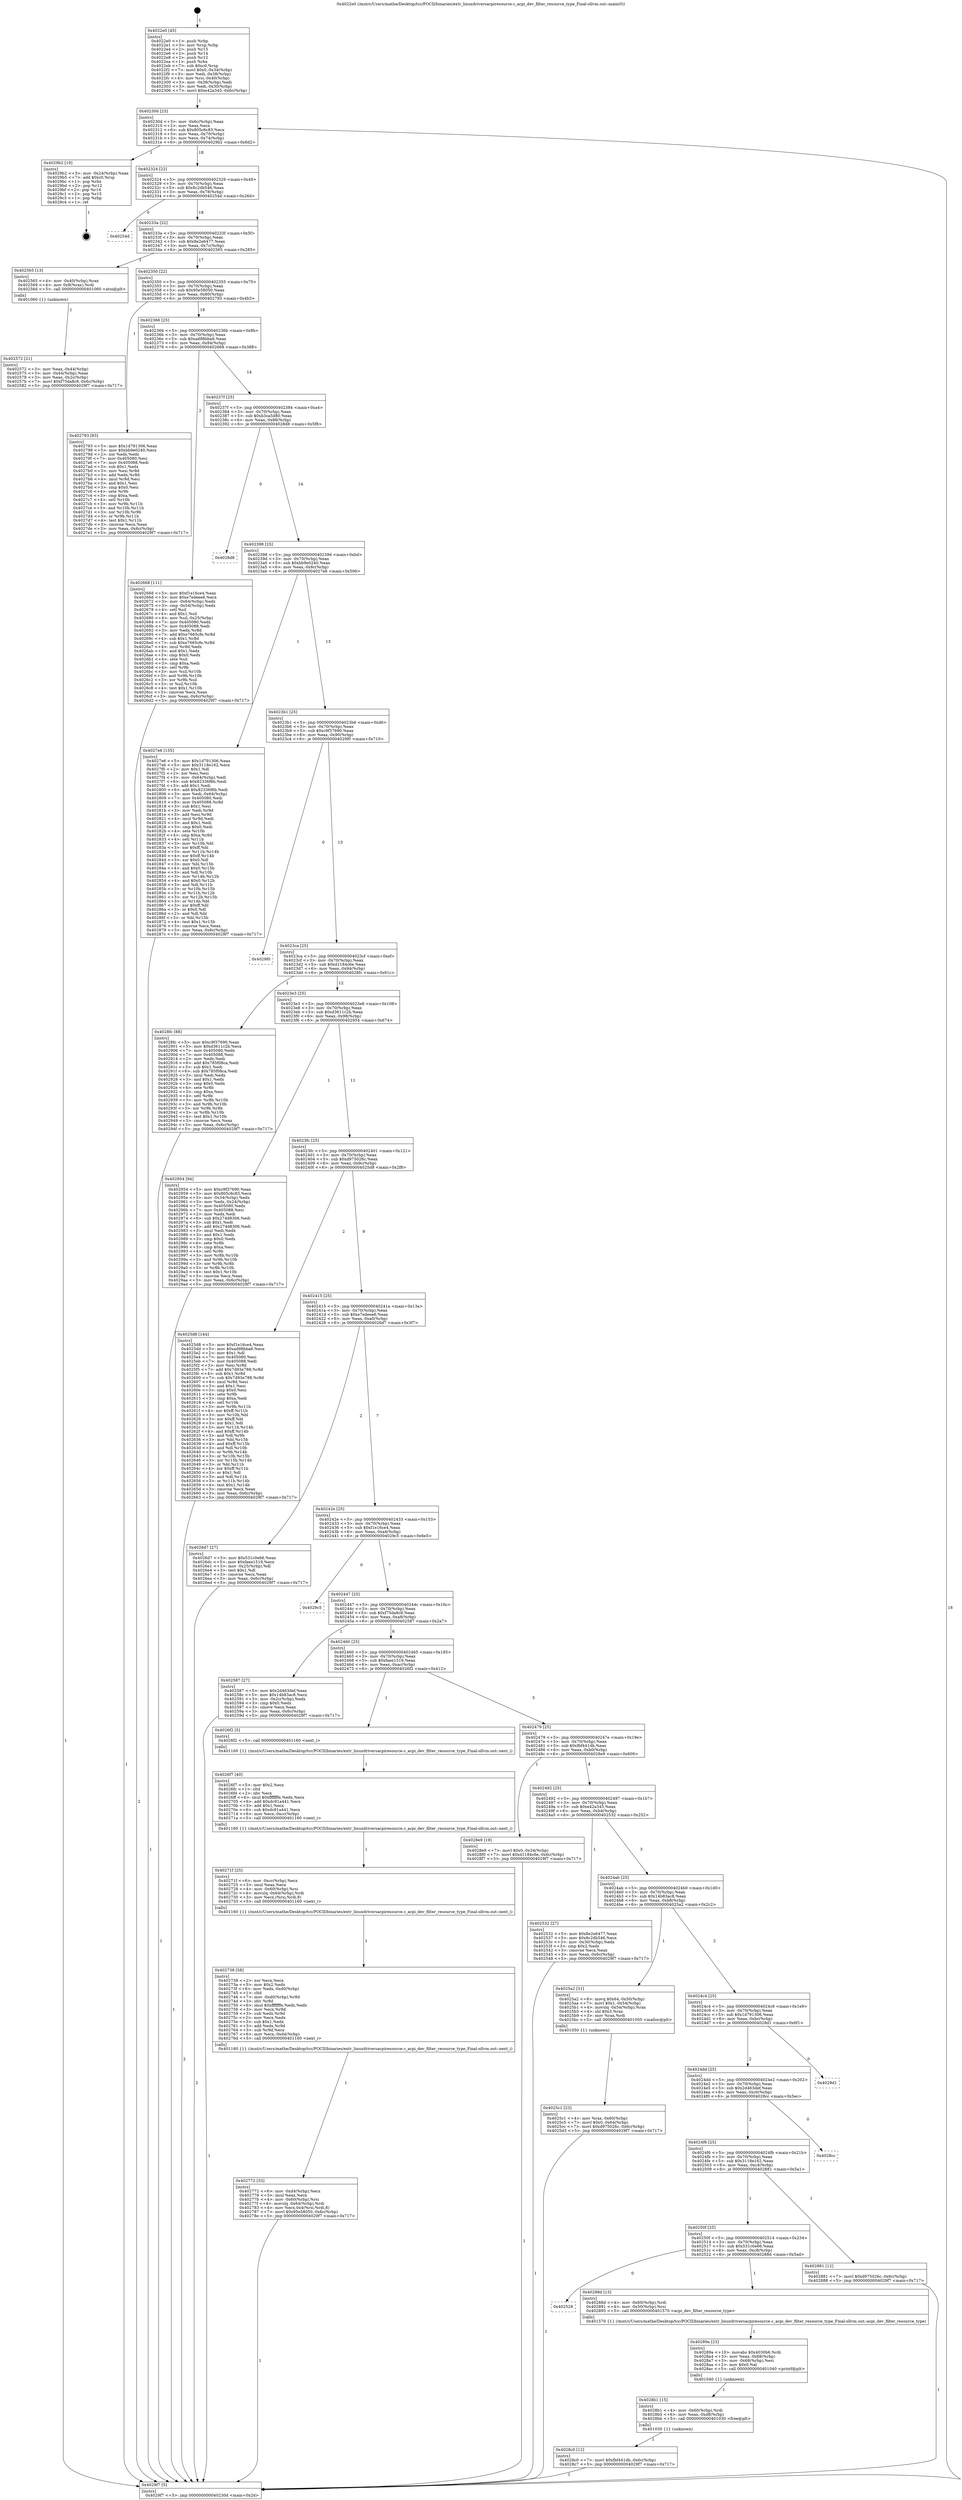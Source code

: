 digraph "0x4022e0" {
  label = "0x4022e0 (/mnt/c/Users/mathe/Desktop/tcc/POCII/binaries/extr_linuxdriversacpiresource.c_acpi_dev_filter_resource_type_Final-ollvm.out::main(0))"
  labelloc = "t"
  node[shape=record]

  Entry [label="",width=0.3,height=0.3,shape=circle,fillcolor=black,style=filled]
  "0x40230d" [label="{
     0x40230d [23]\l
     | [instrs]\l
     &nbsp;&nbsp;0x40230d \<+3\>: mov -0x6c(%rbp),%eax\l
     &nbsp;&nbsp;0x402310 \<+2\>: mov %eax,%ecx\l
     &nbsp;&nbsp;0x402312 \<+6\>: sub $0x805c6c83,%ecx\l
     &nbsp;&nbsp;0x402318 \<+3\>: mov %eax,-0x70(%rbp)\l
     &nbsp;&nbsp;0x40231b \<+3\>: mov %ecx,-0x74(%rbp)\l
     &nbsp;&nbsp;0x40231e \<+6\>: je 00000000004029b2 \<main+0x6d2\>\l
  }"]
  "0x4029b2" [label="{
     0x4029b2 [19]\l
     | [instrs]\l
     &nbsp;&nbsp;0x4029b2 \<+3\>: mov -0x24(%rbp),%eax\l
     &nbsp;&nbsp;0x4029b5 \<+7\>: add $0xc0,%rsp\l
     &nbsp;&nbsp;0x4029bc \<+1\>: pop %rbx\l
     &nbsp;&nbsp;0x4029bd \<+2\>: pop %r12\l
     &nbsp;&nbsp;0x4029bf \<+2\>: pop %r14\l
     &nbsp;&nbsp;0x4029c1 \<+2\>: pop %r15\l
     &nbsp;&nbsp;0x4029c3 \<+1\>: pop %rbp\l
     &nbsp;&nbsp;0x4029c4 \<+1\>: ret\l
  }"]
  "0x402324" [label="{
     0x402324 [22]\l
     | [instrs]\l
     &nbsp;&nbsp;0x402324 \<+5\>: jmp 0000000000402329 \<main+0x49\>\l
     &nbsp;&nbsp;0x402329 \<+3\>: mov -0x70(%rbp),%eax\l
     &nbsp;&nbsp;0x40232c \<+5\>: sub $0x8c2db546,%eax\l
     &nbsp;&nbsp;0x402331 \<+3\>: mov %eax,-0x78(%rbp)\l
     &nbsp;&nbsp;0x402334 \<+6\>: je 000000000040254d \<main+0x26d\>\l
  }"]
  Exit [label="",width=0.3,height=0.3,shape=circle,fillcolor=black,style=filled,peripheries=2]
  "0x40254d" [label="{
     0x40254d\l
  }", style=dashed]
  "0x40233a" [label="{
     0x40233a [22]\l
     | [instrs]\l
     &nbsp;&nbsp;0x40233a \<+5\>: jmp 000000000040233f \<main+0x5f\>\l
     &nbsp;&nbsp;0x40233f \<+3\>: mov -0x70(%rbp),%eax\l
     &nbsp;&nbsp;0x402342 \<+5\>: sub $0x8e2e6477,%eax\l
     &nbsp;&nbsp;0x402347 \<+3\>: mov %eax,-0x7c(%rbp)\l
     &nbsp;&nbsp;0x40234a \<+6\>: je 0000000000402565 \<main+0x285\>\l
  }"]
  "0x4028c0" [label="{
     0x4028c0 [12]\l
     | [instrs]\l
     &nbsp;&nbsp;0x4028c0 \<+7\>: movl $0xfbf441db,-0x6c(%rbp)\l
     &nbsp;&nbsp;0x4028c7 \<+5\>: jmp 00000000004029f7 \<main+0x717\>\l
  }"]
  "0x402565" [label="{
     0x402565 [13]\l
     | [instrs]\l
     &nbsp;&nbsp;0x402565 \<+4\>: mov -0x40(%rbp),%rax\l
     &nbsp;&nbsp;0x402569 \<+4\>: mov 0x8(%rax),%rdi\l
     &nbsp;&nbsp;0x40256d \<+5\>: call 0000000000401060 \<atoi@plt\>\l
     | [calls]\l
     &nbsp;&nbsp;0x401060 \{1\} (unknown)\l
  }"]
  "0x402350" [label="{
     0x402350 [22]\l
     | [instrs]\l
     &nbsp;&nbsp;0x402350 \<+5\>: jmp 0000000000402355 \<main+0x75\>\l
     &nbsp;&nbsp;0x402355 \<+3\>: mov -0x70(%rbp),%eax\l
     &nbsp;&nbsp;0x402358 \<+5\>: sub $0x95e58050,%eax\l
     &nbsp;&nbsp;0x40235d \<+3\>: mov %eax,-0x80(%rbp)\l
     &nbsp;&nbsp;0x402360 \<+6\>: je 0000000000402793 \<main+0x4b3\>\l
  }"]
  "0x4028b1" [label="{
     0x4028b1 [15]\l
     | [instrs]\l
     &nbsp;&nbsp;0x4028b1 \<+4\>: mov -0x60(%rbp),%rdi\l
     &nbsp;&nbsp;0x4028b5 \<+6\>: mov %eax,-0xd8(%rbp)\l
     &nbsp;&nbsp;0x4028bb \<+5\>: call 0000000000401030 \<free@plt\>\l
     | [calls]\l
     &nbsp;&nbsp;0x401030 \{1\} (unknown)\l
  }"]
  "0x402793" [label="{
     0x402793 [83]\l
     | [instrs]\l
     &nbsp;&nbsp;0x402793 \<+5\>: mov $0x1d791306,%eax\l
     &nbsp;&nbsp;0x402798 \<+5\>: mov $0xbb9e0240,%ecx\l
     &nbsp;&nbsp;0x40279d \<+2\>: xor %edx,%edx\l
     &nbsp;&nbsp;0x40279f \<+7\>: mov 0x405080,%esi\l
     &nbsp;&nbsp;0x4027a6 \<+7\>: mov 0x405088,%edi\l
     &nbsp;&nbsp;0x4027ad \<+3\>: sub $0x1,%edx\l
     &nbsp;&nbsp;0x4027b0 \<+3\>: mov %esi,%r8d\l
     &nbsp;&nbsp;0x4027b3 \<+3\>: add %edx,%r8d\l
     &nbsp;&nbsp;0x4027b6 \<+4\>: imul %r8d,%esi\l
     &nbsp;&nbsp;0x4027ba \<+3\>: and $0x1,%esi\l
     &nbsp;&nbsp;0x4027bd \<+3\>: cmp $0x0,%esi\l
     &nbsp;&nbsp;0x4027c0 \<+4\>: sete %r9b\l
     &nbsp;&nbsp;0x4027c4 \<+3\>: cmp $0xa,%edi\l
     &nbsp;&nbsp;0x4027c7 \<+4\>: setl %r10b\l
     &nbsp;&nbsp;0x4027cb \<+3\>: mov %r9b,%r11b\l
     &nbsp;&nbsp;0x4027ce \<+3\>: and %r10b,%r11b\l
     &nbsp;&nbsp;0x4027d1 \<+3\>: xor %r10b,%r9b\l
     &nbsp;&nbsp;0x4027d4 \<+3\>: or %r9b,%r11b\l
     &nbsp;&nbsp;0x4027d7 \<+4\>: test $0x1,%r11b\l
     &nbsp;&nbsp;0x4027db \<+3\>: cmovne %ecx,%eax\l
     &nbsp;&nbsp;0x4027de \<+3\>: mov %eax,-0x6c(%rbp)\l
     &nbsp;&nbsp;0x4027e1 \<+5\>: jmp 00000000004029f7 \<main+0x717\>\l
  }"]
  "0x402366" [label="{
     0x402366 [25]\l
     | [instrs]\l
     &nbsp;&nbsp;0x402366 \<+5\>: jmp 000000000040236b \<main+0x8b\>\l
     &nbsp;&nbsp;0x40236b \<+3\>: mov -0x70(%rbp),%eax\l
     &nbsp;&nbsp;0x40236e \<+5\>: sub $0xad98bba6,%eax\l
     &nbsp;&nbsp;0x402373 \<+6\>: mov %eax,-0x84(%rbp)\l
     &nbsp;&nbsp;0x402379 \<+6\>: je 0000000000402668 \<main+0x388\>\l
  }"]
  "0x40289a" [label="{
     0x40289a [23]\l
     | [instrs]\l
     &nbsp;&nbsp;0x40289a \<+10\>: movabs $0x4030b6,%rdi\l
     &nbsp;&nbsp;0x4028a4 \<+3\>: mov %eax,-0x68(%rbp)\l
     &nbsp;&nbsp;0x4028a7 \<+3\>: mov -0x68(%rbp),%esi\l
     &nbsp;&nbsp;0x4028aa \<+2\>: mov $0x0,%al\l
     &nbsp;&nbsp;0x4028ac \<+5\>: call 0000000000401040 \<printf@plt\>\l
     | [calls]\l
     &nbsp;&nbsp;0x401040 \{1\} (unknown)\l
  }"]
  "0x402668" [label="{
     0x402668 [111]\l
     | [instrs]\l
     &nbsp;&nbsp;0x402668 \<+5\>: mov $0xf1e16ce4,%eax\l
     &nbsp;&nbsp;0x40266d \<+5\>: mov $0xe7edeee6,%ecx\l
     &nbsp;&nbsp;0x402672 \<+3\>: mov -0x64(%rbp),%edx\l
     &nbsp;&nbsp;0x402675 \<+3\>: cmp -0x54(%rbp),%edx\l
     &nbsp;&nbsp;0x402678 \<+4\>: setl %sil\l
     &nbsp;&nbsp;0x40267c \<+4\>: and $0x1,%sil\l
     &nbsp;&nbsp;0x402680 \<+4\>: mov %sil,-0x25(%rbp)\l
     &nbsp;&nbsp;0x402684 \<+7\>: mov 0x405080,%edx\l
     &nbsp;&nbsp;0x40268b \<+7\>: mov 0x405088,%edi\l
     &nbsp;&nbsp;0x402692 \<+3\>: mov %edx,%r8d\l
     &nbsp;&nbsp;0x402695 \<+7\>: add $0xe7665cfe,%r8d\l
     &nbsp;&nbsp;0x40269c \<+4\>: sub $0x1,%r8d\l
     &nbsp;&nbsp;0x4026a0 \<+7\>: sub $0xe7665cfe,%r8d\l
     &nbsp;&nbsp;0x4026a7 \<+4\>: imul %r8d,%edx\l
     &nbsp;&nbsp;0x4026ab \<+3\>: and $0x1,%edx\l
     &nbsp;&nbsp;0x4026ae \<+3\>: cmp $0x0,%edx\l
     &nbsp;&nbsp;0x4026b1 \<+4\>: sete %sil\l
     &nbsp;&nbsp;0x4026b5 \<+3\>: cmp $0xa,%edi\l
     &nbsp;&nbsp;0x4026b8 \<+4\>: setl %r9b\l
     &nbsp;&nbsp;0x4026bc \<+3\>: mov %sil,%r10b\l
     &nbsp;&nbsp;0x4026bf \<+3\>: and %r9b,%r10b\l
     &nbsp;&nbsp;0x4026c2 \<+3\>: xor %r9b,%sil\l
     &nbsp;&nbsp;0x4026c5 \<+3\>: or %sil,%r10b\l
     &nbsp;&nbsp;0x4026c8 \<+4\>: test $0x1,%r10b\l
     &nbsp;&nbsp;0x4026cc \<+3\>: cmovne %ecx,%eax\l
     &nbsp;&nbsp;0x4026cf \<+3\>: mov %eax,-0x6c(%rbp)\l
     &nbsp;&nbsp;0x4026d2 \<+5\>: jmp 00000000004029f7 \<main+0x717\>\l
  }"]
  "0x40237f" [label="{
     0x40237f [25]\l
     | [instrs]\l
     &nbsp;&nbsp;0x40237f \<+5\>: jmp 0000000000402384 \<main+0xa4\>\l
     &nbsp;&nbsp;0x402384 \<+3\>: mov -0x70(%rbp),%eax\l
     &nbsp;&nbsp;0x402387 \<+5\>: sub $0xb3ca5d80,%eax\l
     &nbsp;&nbsp;0x40238c \<+6\>: mov %eax,-0x88(%rbp)\l
     &nbsp;&nbsp;0x402392 \<+6\>: je 00000000004028d8 \<main+0x5f8\>\l
  }"]
  "0x402528" [label="{
     0x402528\l
  }", style=dashed]
  "0x4028d8" [label="{
     0x4028d8\l
  }", style=dashed]
  "0x402398" [label="{
     0x402398 [25]\l
     | [instrs]\l
     &nbsp;&nbsp;0x402398 \<+5\>: jmp 000000000040239d \<main+0xbd\>\l
     &nbsp;&nbsp;0x40239d \<+3\>: mov -0x70(%rbp),%eax\l
     &nbsp;&nbsp;0x4023a0 \<+5\>: sub $0xbb9e0240,%eax\l
     &nbsp;&nbsp;0x4023a5 \<+6\>: mov %eax,-0x8c(%rbp)\l
     &nbsp;&nbsp;0x4023ab \<+6\>: je 00000000004027e6 \<main+0x506\>\l
  }"]
  "0x40288d" [label="{
     0x40288d [13]\l
     | [instrs]\l
     &nbsp;&nbsp;0x40288d \<+4\>: mov -0x60(%rbp),%rdi\l
     &nbsp;&nbsp;0x402891 \<+4\>: mov -0x50(%rbp),%rsi\l
     &nbsp;&nbsp;0x402895 \<+5\>: call 0000000000401570 \<acpi_dev_filter_resource_type\>\l
     | [calls]\l
     &nbsp;&nbsp;0x401570 \{1\} (/mnt/c/Users/mathe/Desktop/tcc/POCII/binaries/extr_linuxdriversacpiresource.c_acpi_dev_filter_resource_type_Final-ollvm.out::acpi_dev_filter_resource_type)\l
  }"]
  "0x4027e6" [label="{
     0x4027e6 [155]\l
     | [instrs]\l
     &nbsp;&nbsp;0x4027e6 \<+5\>: mov $0x1d791306,%eax\l
     &nbsp;&nbsp;0x4027eb \<+5\>: mov $0x3118e162,%ecx\l
     &nbsp;&nbsp;0x4027f0 \<+2\>: mov $0x1,%dl\l
     &nbsp;&nbsp;0x4027f2 \<+2\>: xor %esi,%esi\l
     &nbsp;&nbsp;0x4027f4 \<+3\>: mov -0x64(%rbp),%edi\l
     &nbsp;&nbsp;0x4027f7 \<+6\>: sub $0x82336f6b,%edi\l
     &nbsp;&nbsp;0x4027fd \<+3\>: add $0x1,%edi\l
     &nbsp;&nbsp;0x402800 \<+6\>: add $0x82336f6b,%edi\l
     &nbsp;&nbsp;0x402806 \<+3\>: mov %edi,-0x64(%rbp)\l
     &nbsp;&nbsp;0x402809 \<+7\>: mov 0x405080,%edi\l
     &nbsp;&nbsp;0x402810 \<+8\>: mov 0x405088,%r8d\l
     &nbsp;&nbsp;0x402818 \<+3\>: sub $0x1,%esi\l
     &nbsp;&nbsp;0x40281b \<+3\>: mov %edi,%r9d\l
     &nbsp;&nbsp;0x40281e \<+3\>: add %esi,%r9d\l
     &nbsp;&nbsp;0x402821 \<+4\>: imul %r9d,%edi\l
     &nbsp;&nbsp;0x402825 \<+3\>: and $0x1,%edi\l
     &nbsp;&nbsp;0x402828 \<+3\>: cmp $0x0,%edi\l
     &nbsp;&nbsp;0x40282b \<+4\>: sete %r10b\l
     &nbsp;&nbsp;0x40282f \<+4\>: cmp $0xa,%r8d\l
     &nbsp;&nbsp;0x402833 \<+4\>: setl %r11b\l
     &nbsp;&nbsp;0x402837 \<+3\>: mov %r10b,%bl\l
     &nbsp;&nbsp;0x40283a \<+3\>: xor $0xff,%bl\l
     &nbsp;&nbsp;0x40283d \<+3\>: mov %r11b,%r14b\l
     &nbsp;&nbsp;0x402840 \<+4\>: xor $0xff,%r14b\l
     &nbsp;&nbsp;0x402844 \<+3\>: xor $0x0,%dl\l
     &nbsp;&nbsp;0x402847 \<+3\>: mov %bl,%r15b\l
     &nbsp;&nbsp;0x40284a \<+4\>: and $0x0,%r15b\l
     &nbsp;&nbsp;0x40284e \<+3\>: and %dl,%r10b\l
     &nbsp;&nbsp;0x402851 \<+3\>: mov %r14b,%r12b\l
     &nbsp;&nbsp;0x402854 \<+4\>: and $0x0,%r12b\l
     &nbsp;&nbsp;0x402858 \<+3\>: and %dl,%r11b\l
     &nbsp;&nbsp;0x40285b \<+3\>: or %r10b,%r15b\l
     &nbsp;&nbsp;0x40285e \<+3\>: or %r11b,%r12b\l
     &nbsp;&nbsp;0x402861 \<+3\>: xor %r12b,%r15b\l
     &nbsp;&nbsp;0x402864 \<+3\>: or %r14b,%bl\l
     &nbsp;&nbsp;0x402867 \<+3\>: xor $0xff,%bl\l
     &nbsp;&nbsp;0x40286a \<+3\>: or $0x0,%dl\l
     &nbsp;&nbsp;0x40286d \<+2\>: and %dl,%bl\l
     &nbsp;&nbsp;0x40286f \<+3\>: or %bl,%r15b\l
     &nbsp;&nbsp;0x402872 \<+4\>: test $0x1,%r15b\l
     &nbsp;&nbsp;0x402876 \<+3\>: cmovne %ecx,%eax\l
     &nbsp;&nbsp;0x402879 \<+3\>: mov %eax,-0x6c(%rbp)\l
     &nbsp;&nbsp;0x40287c \<+5\>: jmp 00000000004029f7 \<main+0x717\>\l
  }"]
  "0x4023b1" [label="{
     0x4023b1 [25]\l
     | [instrs]\l
     &nbsp;&nbsp;0x4023b1 \<+5\>: jmp 00000000004023b6 \<main+0xd6\>\l
     &nbsp;&nbsp;0x4023b6 \<+3\>: mov -0x70(%rbp),%eax\l
     &nbsp;&nbsp;0x4023b9 \<+5\>: sub $0xc9f37690,%eax\l
     &nbsp;&nbsp;0x4023be \<+6\>: mov %eax,-0x90(%rbp)\l
     &nbsp;&nbsp;0x4023c4 \<+6\>: je 00000000004029f0 \<main+0x710\>\l
  }"]
  "0x40250f" [label="{
     0x40250f [25]\l
     | [instrs]\l
     &nbsp;&nbsp;0x40250f \<+5\>: jmp 0000000000402514 \<main+0x234\>\l
     &nbsp;&nbsp;0x402514 \<+3\>: mov -0x70(%rbp),%eax\l
     &nbsp;&nbsp;0x402517 \<+5\>: sub $0x531c0e66,%eax\l
     &nbsp;&nbsp;0x40251c \<+6\>: mov %eax,-0xc8(%rbp)\l
     &nbsp;&nbsp;0x402522 \<+6\>: je 000000000040288d \<main+0x5ad\>\l
  }"]
  "0x4029f0" [label="{
     0x4029f0\l
  }", style=dashed]
  "0x4023ca" [label="{
     0x4023ca [25]\l
     | [instrs]\l
     &nbsp;&nbsp;0x4023ca \<+5\>: jmp 00000000004023cf \<main+0xef\>\l
     &nbsp;&nbsp;0x4023cf \<+3\>: mov -0x70(%rbp),%eax\l
     &nbsp;&nbsp;0x4023d2 \<+5\>: sub $0xd1184c6e,%eax\l
     &nbsp;&nbsp;0x4023d7 \<+6\>: mov %eax,-0x94(%rbp)\l
     &nbsp;&nbsp;0x4023dd \<+6\>: je 00000000004028fc \<main+0x61c\>\l
  }"]
  "0x402881" [label="{
     0x402881 [12]\l
     | [instrs]\l
     &nbsp;&nbsp;0x402881 \<+7\>: movl $0xd975026c,-0x6c(%rbp)\l
     &nbsp;&nbsp;0x402888 \<+5\>: jmp 00000000004029f7 \<main+0x717\>\l
  }"]
  "0x4028fc" [label="{
     0x4028fc [88]\l
     | [instrs]\l
     &nbsp;&nbsp;0x4028fc \<+5\>: mov $0xc9f37690,%eax\l
     &nbsp;&nbsp;0x402901 \<+5\>: mov $0xd3611c2b,%ecx\l
     &nbsp;&nbsp;0x402906 \<+7\>: mov 0x405080,%edx\l
     &nbsp;&nbsp;0x40290d \<+7\>: mov 0x405088,%esi\l
     &nbsp;&nbsp;0x402914 \<+2\>: mov %edx,%edi\l
     &nbsp;&nbsp;0x402916 \<+6\>: add $0x785f08ca,%edi\l
     &nbsp;&nbsp;0x40291c \<+3\>: sub $0x1,%edi\l
     &nbsp;&nbsp;0x40291f \<+6\>: sub $0x785f08ca,%edi\l
     &nbsp;&nbsp;0x402925 \<+3\>: imul %edi,%edx\l
     &nbsp;&nbsp;0x402928 \<+3\>: and $0x1,%edx\l
     &nbsp;&nbsp;0x40292b \<+3\>: cmp $0x0,%edx\l
     &nbsp;&nbsp;0x40292e \<+4\>: sete %r8b\l
     &nbsp;&nbsp;0x402932 \<+3\>: cmp $0xa,%esi\l
     &nbsp;&nbsp;0x402935 \<+4\>: setl %r9b\l
     &nbsp;&nbsp;0x402939 \<+3\>: mov %r8b,%r10b\l
     &nbsp;&nbsp;0x40293c \<+3\>: and %r9b,%r10b\l
     &nbsp;&nbsp;0x40293f \<+3\>: xor %r9b,%r8b\l
     &nbsp;&nbsp;0x402942 \<+3\>: or %r8b,%r10b\l
     &nbsp;&nbsp;0x402945 \<+4\>: test $0x1,%r10b\l
     &nbsp;&nbsp;0x402949 \<+3\>: cmovne %ecx,%eax\l
     &nbsp;&nbsp;0x40294c \<+3\>: mov %eax,-0x6c(%rbp)\l
     &nbsp;&nbsp;0x40294f \<+5\>: jmp 00000000004029f7 \<main+0x717\>\l
  }"]
  "0x4023e3" [label="{
     0x4023e3 [25]\l
     | [instrs]\l
     &nbsp;&nbsp;0x4023e3 \<+5\>: jmp 00000000004023e8 \<main+0x108\>\l
     &nbsp;&nbsp;0x4023e8 \<+3\>: mov -0x70(%rbp),%eax\l
     &nbsp;&nbsp;0x4023eb \<+5\>: sub $0xd3611c2b,%eax\l
     &nbsp;&nbsp;0x4023f0 \<+6\>: mov %eax,-0x98(%rbp)\l
     &nbsp;&nbsp;0x4023f6 \<+6\>: je 0000000000402954 \<main+0x674\>\l
  }"]
  "0x4024f6" [label="{
     0x4024f6 [25]\l
     | [instrs]\l
     &nbsp;&nbsp;0x4024f6 \<+5\>: jmp 00000000004024fb \<main+0x21b\>\l
     &nbsp;&nbsp;0x4024fb \<+3\>: mov -0x70(%rbp),%eax\l
     &nbsp;&nbsp;0x4024fe \<+5\>: sub $0x3118e162,%eax\l
     &nbsp;&nbsp;0x402503 \<+6\>: mov %eax,-0xc4(%rbp)\l
     &nbsp;&nbsp;0x402509 \<+6\>: je 0000000000402881 \<main+0x5a1\>\l
  }"]
  "0x402954" [label="{
     0x402954 [94]\l
     | [instrs]\l
     &nbsp;&nbsp;0x402954 \<+5\>: mov $0xc9f37690,%eax\l
     &nbsp;&nbsp;0x402959 \<+5\>: mov $0x805c6c83,%ecx\l
     &nbsp;&nbsp;0x40295e \<+3\>: mov -0x34(%rbp),%edx\l
     &nbsp;&nbsp;0x402961 \<+3\>: mov %edx,-0x24(%rbp)\l
     &nbsp;&nbsp;0x402964 \<+7\>: mov 0x405080,%edx\l
     &nbsp;&nbsp;0x40296b \<+7\>: mov 0x405088,%esi\l
     &nbsp;&nbsp;0x402972 \<+2\>: mov %edx,%edi\l
     &nbsp;&nbsp;0x402974 \<+6\>: sub $0x274d8306,%edi\l
     &nbsp;&nbsp;0x40297a \<+3\>: sub $0x1,%edi\l
     &nbsp;&nbsp;0x40297d \<+6\>: add $0x274d8306,%edi\l
     &nbsp;&nbsp;0x402983 \<+3\>: imul %edi,%edx\l
     &nbsp;&nbsp;0x402986 \<+3\>: and $0x1,%edx\l
     &nbsp;&nbsp;0x402989 \<+3\>: cmp $0x0,%edx\l
     &nbsp;&nbsp;0x40298c \<+4\>: sete %r8b\l
     &nbsp;&nbsp;0x402990 \<+3\>: cmp $0xa,%esi\l
     &nbsp;&nbsp;0x402993 \<+4\>: setl %r9b\l
     &nbsp;&nbsp;0x402997 \<+3\>: mov %r8b,%r10b\l
     &nbsp;&nbsp;0x40299a \<+3\>: and %r9b,%r10b\l
     &nbsp;&nbsp;0x40299d \<+3\>: xor %r9b,%r8b\l
     &nbsp;&nbsp;0x4029a0 \<+3\>: or %r8b,%r10b\l
     &nbsp;&nbsp;0x4029a3 \<+4\>: test $0x1,%r10b\l
     &nbsp;&nbsp;0x4029a7 \<+3\>: cmovne %ecx,%eax\l
     &nbsp;&nbsp;0x4029aa \<+3\>: mov %eax,-0x6c(%rbp)\l
     &nbsp;&nbsp;0x4029ad \<+5\>: jmp 00000000004029f7 \<main+0x717\>\l
  }"]
  "0x4023fc" [label="{
     0x4023fc [25]\l
     | [instrs]\l
     &nbsp;&nbsp;0x4023fc \<+5\>: jmp 0000000000402401 \<main+0x121\>\l
     &nbsp;&nbsp;0x402401 \<+3\>: mov -0x70(%rbp),%eax\l
     &nbsp;&nbsp;0x402404 \<+5\>: sub $0xd975026c,%eax\l
     &nbsp;&nbsp;0x402409 \<+6\>: mov %eax,-0x9c(%rbp)\l
     &nbsp;&nbsp;0x40240f \<+6\>: je 00000000004025d8 \<main+0x2f8\>\l
  }"]
  "0x4028cc" [label="{
     0x4028cc\l
  }", style=dashed]
  "0x4025d8" [label="{
     0x4025d8 [144]\l
     | [instrs]\l
     &nbsp;&nbsp;0x4025d8 \<+5\>: mov $0xf1e16ce4,%eax\l
     &nbsp;&nbsp;0x4025dd \<+5\>: mov $0xad98bba6,%ecx\l
     &nbsp;&nbsp;0x4025e2 \<+2\>: mov $0x1,%dl\l
     &nbsp;&nbsp;0x4025e4 \<+7\>: mov 0x405080,%esi\l
     &nbsp;&nbsp;0x4025eb \<+7\>: mov 0x405088,%edi\l
     &nbsp;&nbsp;0x4025f2 \<+3\>: mov %esi,%r8d\l
     &nbsp;&nbsp;0x4025f5 \<+7\>: add $0x7d93e788,%r8d\l
     &nbsp;&nbsp;0x4025fc \<+4\>: sub $0x1,%r8d\l
     &nbsp;&nbsp;0x402600 \<+7\>: sub $0x7d93e788,%r8d\l
     &nbsp;&nbsp;0x402607 \<+4\>: imul %r8d,%esi\l
     &nbsp;&nbsp;0x40260b \<+3\>: and $0x1,%esi\l
     &nbsp;&nbsp;0x40260e \<+3\>: cmp $0x0,%esi\l
     &nbsp;&nbsp;0x402611 \<+4\>: sete %r9b\l
     &nbsp;&nbsp;0x402615 \<+3\>: cmp $0xa,%edi\l
     &nbsp;&nbsp;0x402618 \<+4\>: setl %r10b\l
     &nbsp;&nbsp;0x40261c \<+3\>: mov %r9b,%r11b\l
     &nbsp;&nbsp;0x40261f \<+4\>: xor $0xff,%r11b\l
     &nbsp;&nbsp;0x402623 \<+3\>: mov %r10b,%bl\l
     &nbsp;&nbsp;0x402626 \<+3\>: xor $0xff,%bl\l
     &nbsp;&nbsp;0x402629 \<+3\>: xor $0x1,%dl\l
     &nbsp;&nbsp;0x40262c \<+3\>: mov %r11b,%r14b\l
     &nbsp;&nbsp;0x40262f \<+4\>: and $0xff,%r14b\l
     &nbsp;&nbsp;0x402633 \<+3\>: and %dl,%r9b\l
     &nbsp;&nbsp;0x402636 \<+3\>: mov %bl,%r15b\l
     &nbsp;&nbsp;0x402639 \<+4\>: and $0xff,%r15b\l
     &nbsp;&nbsp;0x40263d \<+3\>: and %dl,%r10b\l
     &nbsp;&nbsp;0x402640 \<+3\>: or %r9b,%r14b\l
     &nbsp;&nbsp;0x402643 \<+3\>: or %r10b,%r15b\l
     &nbsp;&nbsp;0x402646 \<+3\>: xor %r15b,%r14b\l
     &nbsp;&nbsp;0x402649 \<+3\>: or %bl,%r11b\l
     &nbsp;&nbsp;0x40264c \<+4\>: xor $0xff,%r11b\l
     &nbsp;&nbsp;0x402650 \<+3\>: or $0x1,%dl\l
     &nbsp;&nbsp;0x402653 \<+3\>: and %dl,%r11b\l
     &nbsp;&nbsp;0x402656 \<+3\>: or %r11b,%r14b\l
     &nbsp;&nbsp;0x402659 \<+4\>: test $0x1,%r14b\l
     &nbsp;&nbsp;0x40265d \<+3\>: cmovne %ecx,%eax\l
     &nbsp;&nbsp;0x402660 \<+3\>: mov %eax,-0x6c(%rbp)\l
     &nbsp;&nbsp;0x402663 \<+5\>: jmp 00000000004029f7 \<main+0x717\>\l
  }"]
  "0x402415" [label="{
     0x402415 [25]\l
     | [instrs]\l
     &nbsp;&nbsp;0x402415 \<+5\>: jmp 000000000040241a \<main+0x13a\>\l
     &nbsp;&nbsp;0x40241a \<+3\>: mov -0x70(%rbp),%eax\l
     &nbsp;&nbsp;0x40241d \<+5\>: sub $0xe7edeee6,%eax\l
     &nbsp;&nbsp;0x402422 \<+6\>: mov %eax,-0xa0(%rbp)\l
     &nbsp;&nbsp;0x402428 \<+6\>: je 00000000004026d7 \<main+0x3f7\>\l
  }"]
  "0x4024dd" [label="{
     0x4024dd [25]\l
     | [instrs]\l
     &nbsp;&nbsp;0x4024dd \<+5\>: jmp 00000000004024e2 \<main+0x202\>\l
     &nbsp;&nbsp;0x4024e2 \<+3\>: mov -0x70(%rbp),%eax\l
     &nbsp;&nbsp;0x4024e5 \<+5\>: sub $0x2d463def,%eax\l
     &nbsp;&nbsp;0x4024ea \<+6\>: mov %eax,-0xc0(%rbp)\l
     &nbsp;&nbsp;0x4024f0 \<+6\>: je 00000000004028cc \<main+0x5ec\>\l
  }"]
  "0x4026d7" [label="{
     0x4026d7 [27]\l
     | [instrs]\l
     &nbsp;&nbsp;0x4026d7 \<+5\>: mov $0x531c0e66,%eax\l
     &nbsp;&nbsp;0x4026dc \<+5\>: mov $0xfaee1519,%ecx\l
     &nbsp;&nbsp;0x4026e1 \<+3\>: mov -0x25(%rbp),%dl\l
     &nbsp;&nbsp;0x4026e4 \<+3\>: test $0x1,%dl\l
     &nbsp;&nbsp;0x4026e7 \<+3\>: cmovne %ecx,%eax\l
     &nbsp;&nbsp;0x4026ea \<+3\>: mov %eax,-0x6c(%rbp)\l
     &nbsp;&nbsp;0x4026ed \<+5\>: jmp 00000000004029f7 \<main+0x717\>\l
  }"]
  "0x40242e" [label="{
     0x40242e [25]\l
     | [instrs]\l
     &nbsp;&nbsp;0x40242e \<+5\>: jmp 0000000000402433 \<main+0x153\>\l
     &nbsp;&nbsp;0x402433 \<+3\>: mov -0x70(%rbp),%eax\l
     &nbsp;&nbsp;0x402436 \<+5\>: sub $0xf1e16ce4,%eax\l
     &nbsp;&nbsp;0x40243b \<+6\>: mov %eax,-0xa4(%rbp)\l
     &nbsp;&nbsp;0x402441 \<+6\>: je 00000000004029c5 \<main+0x6e5\>\l
  }"]
  "0x4029d1" [label="{
     0x4029d1\l
  }", style=dashed]
  "0x4029c5" [label="{
     0x4029c5\l
  }", style=dashed]
  "0x402447" [label="{
     0x402447 [25]\l
     | [instrs]\l
     &nbsp;&nbsp;0x402447 \<+5\>: jmp 000000000040244c \<main+0x16c\>\l
     &nbsp;&nbsp;0x40244c \<+3\>: mov -0x70(%rbp),%eax\l
     &nbsp;&nbsp;0x40244f \<+5\>: sub $0xf75da8c8,%eax\l
     &nbsp;&nbsp;0x402454 \<+6\>: mov %eax,-0xa8(%rbp)\l
     &nbsp;&nbsp;0x40245a \<+6\>: je 0000000000402587 \<main+0x2a7\>\l
  }"]
  "0x402772" [label="{
     0x402772 [33]\l
     | [instrs]\l
     &nbsp;&nbsp;0x402772 \<+6\>: mov -0xd4(%rbp),%ecx\l
     &nbsp;&nbsp;0x402778 \<+3\>: imul %eax,%ecx\l
     &nbsp;&nbsp;0x40277b \<+4\>: mov -0x60(%rbp),%rsi\l
     &nbsp;&nbsp;0x40277f \<+4\>: movslq -0x64(%rbp),%rdi\l
     &nbsp;&nbsp;0x402783 \<+4\>: mov %ecx,0x4(%rsi,%rdi,8)\l
     &nbsp;&nbsp;0x402787 \<+7\>: movl $0x95e58050,-0x6c(%rbp)\l
     &nbsp;&nbsp;0x40278e \<+5\>: jmp 00000000004029f7 \<main+0x717\>\l
  }"]
  "0x402587" [label="{
     0x402587 [27]\l
     | [instrs]\l
     &nbsp;&nbsp;0x402587 \<+5\>: mov $0x2d463def,%eax\l
     &nbsp;&nbsp;0x40258c \<+5\>: mov $0x14b83ac8,%ecx\l
     &nbsp;&nbsp;0x402591 \<+3\>: mov -0x2c(%rbp),%edx\l
     &nbsp;&nbsp;0x402594 \<+3\>: cmp $0x0,%edx\l
     &nbsp;&nbsp;0x402597 \<+3\>: cmove %ecx,%eax\l
     &nbsp;&nbsp;0x40259a \<+3\>: mov %eax,-0x6c(%rbp)\l
     &nbsp;&nbsp;0x40259d \<+5\>: jmp 00000000004029f7 \<main+0x717\>\l
  }"]
  "0x402460" [label="{
     0x402460 [25]\l
     | [instrs]\l
     &nbsp;&nbsp;0x402460 \<+5\>: jmp 0000000000402465 \<main+0x185\>\l
     &nbsp;&nbsp;0x402465 \<+3\>: mov -0x70(%rbp),%eax\l
     &nbsp;&nbsp;0x402468 \<+5\>: sub $0xfaee1519,%eax\l
     &nbsp;&nbsp;0x40246d \<+6\>: mov %eax,-0xac(%rbp)\l
     &nbsp;&nbsp;0x402473 \<+6\>: je 00000000004026f2 \<main+0x412\>\l
  }"]
  "0x402738" [label="{
     0x402738 [58]\l
     | [instrs]\l
     &nbsp;&nbsp;0x402738 \<+2\>: xor %ecx,%ecx\l
     &nbsp;&nbsp;0x40273a \<+5\>: mov $0x2,%edx\l
     &nbsp;&nbsp;0x40273f \<+6\>: mov %edx,-0xd0(%rbp)\l
     &nbsp;&nbsp;0x402745 \<+1\>: cltd\l
     &nbsp;&nbsp;0x402746 \<+7\>: mov -0xd0(%rbp),%r8d\l
     &nbsp;&nbsp;0x40274d \<+3\>: idiv %r8d\l
     &nbsp;&nbsp;0x402750 \<+6\>: imul $0xfffffffe,%edx,%edx\l
     &nbsp;&nbsp;0x402756 \<+3\>: mov %ecx,%r9d\l
     &nbsp;&nbsp;0x402759 \<+3\>: sub %edx,%r9d\l
     &nbsp;&nbsp;0x40275c \<+2\>: mov %ecx,%edx\l
     &nbsp;&nbsp;0x40275e \<+3\>: sub $0x1,%edx\l
     &nbsp;&nbsp;0x402761 \<+3\>: add %edx,%r9d\l
     &nbsp;&nbsp;0x402764 \<+3\>: sub %r9d,%ecx\l
     &nbsp;&nbsp;0x402767 \<+6\>: mov %ecx,-0xd4(%rbp)\l
     &nbsp;&nbsp;0x40276d \<+5\>: call 0000000000401160 \<next_i\>\l
     | [calls]\l
     &nbsp;&nbsp;0x401160 \{1\} (/mnt/c/Users/mathe/Desktop/tcc/POCII/binaries/extr_linuxdriversacpiresource.c_acpi_dev_filter_resource_type_Final-ollvm.out::next_i)\l
  }"]
  "0x4026f2" [label="{
     0x4026f2 [5]\l
     | [instrs]\l
     &nbsp;&nbsp;0x4026f2 \<+5\>: call 0000000000401160 \<next_i\>\l
     | [calls]\l
     &nbsp;&nbsp;0x401160 \{1\} (/mnt/c/Users/mathe/Desktop/tcc/POCII/binaries/extr_linuxdriversacpiresource.c_acpi_dev_filter_resource_type_Final-ollvm.out::next_i)\l
  }"]
  "0x402479" [label="{
     0x402479 [25]\l
     | [instrs]\l
     &nbsp;&nbsp;0x402479 \<+5\>: jmp 000000000040247e \<main+0x19e\>\l
     &nbsp;&nbsp;0x40247e \<+3\>: mov -0x70(%rbp),%eax\l
     &nbsp;&nbsp;0x402481 \<+5\>: sub $0xfbf441db,%eax\l
     &nbsp;&nbsp;0x402486 \<+6\>: mov %eax,-0xb0(%rbp)\l
     &nbsp;&nbsp;0x40248c \<+6\>: je 00000000004028e9 \<main+0x609\>\l
  }"]
  "0x40271f" [label="{
     0x40271f [25]\l
     | [instrs]\l
     &nbsp;&nbsp;0x40271f \<+6\>: mov -0xcc(%rbp),%ecx\l
     &nbsp;&nbsp;0x402725 \<+3\>: imul %eax,%ecx\l
     &nbsp;&nbsp;0x402728 \<+4\>: mov -0x60(%rbp),%rsi\l
     &nbsp;&nbsp;0x40272c \<+4\>: movslq -0x64(%rbp),%rdi\l
     &nbsp;&nbsp;0x402730 \<+3\>: mov %ecx,(%rsi,%rdi,8)\l
     &nbsp;&nbsp;0x402733 \<+5\>: call 0000000000401160 \<next_i\>\l
     | [calls]\l
     &nbsp;&nbsp;0x401160 \{1\} (/mnt/c/Users/mathe/Desktop/tcc/POCII/binaries/extr_linuxdriversacpiresource.c_acpi_dev_filter_resource_type_Final-ollvm.out::next_i)\l
  }"]
  "0x4028e9" [label="{
     0x4028e9 [19]\l
     | [instrs]\l
     &nbsp;&nbsp;0x4028e9 \<+7\>: movl $0x0,-0x34(%rbp)\l
     &nbsp;&nbsp;0x4028f0 \<+7\>: movl $0xd1184c6e,-0x6c(%rbp)\l
     &nbsp;&nbsp;0x4028f7 \<+5\>: jmp 00000000004029f7 \<main+0x717\>\l
  }"]
  "0x402492" [label="{
     0x402492 [25]\l
     | [instrs]\l
     &nbsp;&nbsp;0x402492 \<+5\>: jmp 0000000000402497 \<main+0x1b7\>\l
     &nbsp;&nbsp;0x402497 \<+3\>: mov -0x70(%rbp),%eax\l
     &nbsp;&nbsp;0x40249a \<+5\>: sub $0xe42a345,%eax\l
     &nbsp;&nbsp;0x40249f \<+6\>: mov %eax,-0xb4(%rbp)\l
     &nbsp;&nbsp;0x4024a5 \<+6\>: je 0000000000402532 \<main+0x252\>\l
  }"]
  "0x4026f7" [label="{
     0x4026f7 [40]\l
     | [instrs]\l
     &nbsp;&nbsp;0x4026f7 \<+5\>: mov $0x2,%ecx\l
     &nbsp;&nbsp;0x4026fc \<+1\>: cltd\l
     &nbsp;&nbsp;0x4026fd \<+2\>: idiv %ecx\l
     &nbsp;&nbsp;0x4026ff \<+6\>: imul $0xfffffffe,%edx,%ecx\l
     &nbsp;&nbsp;0x402705 \<+6\>: add $0xdc91a441,%ecx\l
     &nbsp;&nbsp;0x40270b \<+3\>: add $0x1,%ecx\l
     &nbsp;&nbsp;0x40270e \<+6\>: sub $0xdc91a441,%ecx\l
     &nbsp;&nbsp;0x402714 \<+6\>: mov %ecx,-0xcc(%rbp)\l
     &nbsp;&nbsp;0x40271a \<+5\>: call 0000000000401160 \<next_i\>\l
     | [calls]\l
     &nbsp;&nbsp;0x401160 \{1\} (/mnt/c/Users/mathe/Desktop/tcc/POCII/binaries/extr_linuxdriversacpiresource.c_acpi_dev_filter_resource_type_Final-ollvm.out::next_i)\l
  }"]
  "0x402532" [label="{
     0x402532 [27]\l
     | [instrs]\l
     &nbsp;&nbsp;0x402532 \<+5\>: mov $0x8e2e6477,%eax\l
     &nbsp;&nbsp;0x402537 \<+5\>: mov $0x8c2db546,%ecx\l
     &nbsp;&nbsp;0x40253c \<+3\>: mov -0x30(%rbp),%edx\l
     &nbsp;&nbsp;0x40253f \<+3\>: cmp $0x2,%edx\l
     &nbsp;&nbsp;0x402542 \<+3\>: cmovne %ecx,%eax\l
     &nbsp;&nbsp;0x402545 \<+3\>: mov %eax,-0x6c(%rbp)\l
     &nbsp;&nbsp;0x402548 \<+5\>: jmp 00000000004029f7 \<main+0x717\>\l
  }"]
  "0x4024ab" [label="{
     0x4024ab [25]\l
     | [instrs]\l
     &nbsp;&nbsp;0x4024ab \<+5\>: jmp 00000000004024b0 \<main+0x1d0\>\l
     &nbsp;&nbsp;0x4024b0 \<+3\>: mov -0x70(%rbp),%eax\l
     &nbsp;&nbsp;0x4024b3 \<+5\>: sub $0x14b83ac8,%eax\l
     &nbsp;&nbsp;0x4024b8 \<+6\>: mov %eax,-0xb8(%rbp)\l
     &nbsp;&nbsp;0x4024be \<+6\>: je 00000000004025a2 \<main+0x2c2\>\l
  }"]
  "0x4029f7" [label="{
     0x4029f7 [5]\l
     | [instrs]\l
     &nbsp;&nbsp;0x4029f7 \<+5\>: jmp 000000000040230d \<main+0x2d\>\l
  }"]
  "0x4022e0" [label="{
     0x4022e0 [45]\l
     | [instrs]\l
     &nbsp;&nbsp;0x4022e0 \<+1\>: push %rbp\l
     &nbsp;&nbsp;0x4022e1 \<+3\>: mov %rsp,%rbp\l
     &nbsp;&nbsp;0x4022e4 \<+2\>: push %r15\l
     &nbsp;&nbsp;0x4022e6 \<+2\>: push %r14\l
     &nbsp;&nbsp;0x4022e8 \<+2\>: push %r12\l
     &nbsp;&nbsp;0x4022ea \<+1\>: push %rbx\l
     &nbsp;&nbsp;0x4022eb \<+7\>: sub $0xc0,%rsp\l
     &nbsp;&nbsp;0x4022f2 \<+7\>: movl $0x0,-0x34(%rbp)\l
     &nbsp;&nbsp;0x4022f9 \<+3\>: mov %edi,-0x38(%rbp)\l
     &nbsp;&nbsp;0x4022fc \<+4\>: mov %rsi,-0x40(%rbp)\l
     &nbsp;&nbsp;0x402300 \<+3\>: mov -0x38(%rbp),%edi\l
     &nbsp;&nbsp;0x402303 \<+3\>: mov %edi,-0x30(%rbp)\l
     &nbsp;&nbsp;0x402306 \<+7\>: movl $0xe42a345,-0x6c(%rbp)\l
  }"]
  "0x402572" [label="{
     0x402572 [21]\l
     | [instrs]\l
     &nbsp;&nbsp;0x402572 \<+3\>: mov %eax,-0x44(%rbp)\l
     &nbsp;&nbsp;0x402575 \<+3\>: mov -0x44(%rbp),%eax\l
     &nbsp;&nbsp;0x402578 \<+3\>: mov %eax,-0x2c(%rbp)\l
     &nbsp;&nbsp;0x40257b \<+7\>: movl $0xf75da8c8,-0x6c(%rbp)\l
     &nbsp;&nbsp;0x402582 \<+5\>: jmp 00000000004029f7 \<main+0x717\>\l
  }"]
  "0x4025c1" [label="{
     0x4025c1 [23]\l
     | [instrs]\l
     &nbsp;&nbsp;0x4025c1 \<+4\>: mov %rax,-0x60(%rbp)\l
     &nbsp;&nbsp;0x4025c5 \<+7\>: movl $0x0,-0x64(%rbp)\l
     &nbsp;&nbsp;0x4025cc \<+7\>: movl $0xd975026c,-0x6c(%rbp)\l
     &nbsp;&nbsp;0x4025d3 \<+5\>: jmp 00000000004029f7 \<main+0x717\>\l
  }"]
  "0x4025a2" [label="{
     0x4025a2 [31]\l
     | [instrs]\l
     &nbsp;&nbsp;0x4025a2 \<+8\>: movq $0x64,-0x50(%rbp)\l
     &nbsp;&nbsp;0x4025aa \<+7\>: movl $0x1,-0x54(%rbp)\l
     &nbsp;&nbsp;0x4025b1 \<+4\>: movslq -0x54(%rbp),%rax\l
     &nbsp;&nbsp;0x4025b5 \<+4\>: shl $0x3,%rax\l
     &nbsp;&nbsp;0x4025b9 \<+3\>: mov %rax,%rdi\l
     &nbsp;&nbsp;0x4025bc \<+5\>: call 0000000000401050 \<malloc@plt\>\l
     | [calls]\l
     &nbsp;&nbsp;0x401050 \{1\} (unknown)\l
  }"]
  "0x4024c4" [label="{
     0x4024c4 [25]\l
     | [instrs]\l
     &nbsp;&nbsp;0x4024c4 \<+5\>: jmp 00000000004024c9 \<main+0x1e9\>\l
     &nbsp;&nbsp;0x4024c9 \<+3\>: mov -0x70(%rbp),%eax\l
     &nbsp;&nbsp;0x4024cc \<+5\>: sub $0x1d791306,%eax\l
     &nbsp;&nbsp;0x4024d1 \<+6\>: mov %eax,-0xbc(%rbp)\l
     &nbsp;&nbsp;0x4024d7 \<+6\>: je 00000000004029d1 \<main+0x6f1\>\l
  }"]
  Entry -> "0x4022e0" [label=" 1"]
  "0x40230d" -> "0x4029b2" [label=" 1"]
  "0x40230d" -> "0x402324" [label=" 18"]
  "0x4029b2" -> Exit [label=" 1"]
  "0x402324" -> "0x40254d" [label=" 0"]
  "0x402324" -> "0x40233a" [label=" 18"]
  "0x402954" -> "0x4029f7" [label=" 1"]
  "0x40233a" -> "0x402565" [label=" 1"]
  "0x40233a" -> "0x402350" [label=" 17"]
  "0x4028fc" -> "0x4029f7" [label=" 1"]
  "0x402350" -> "0x402793" [label=" 1"]
  "0x402350" -> "0x402366" [label=" 16"]
  "0x4028e9" -> "0x4029f7" [label=" 1"]
  "0x402366" -> "0x402668" [label=" 2"]
  "0x402366" -> "0x40237f" [label=" 14"]
  "0x4028c0" -> "0x4029f7" [label=" 1"]
  "0x40237f" -> "0x4028d8" [label=" 0"]
  "0x40237f" -> "0x402398" [label=" 14"]
  "0x4028b1" -> "0x4028c0" [label=" 1"]
  "0x402398" -> "0x4027e6" [label=" 1"]
  "0x402398" -> "0x4023b1" [label=" 13"]
  "0x40289a" -> "0x4028b1" [label=" 1"]
  "0x4023b1" -> "0x4029f0" [label=" 0"]
  "0x4023b1" -> "0x4023ca" [label=" 13"]
  "0x40250f" -> "0x402528" [label=" 0"]
  "0x4023ca" -> "0x4028fc" [label=" 1"]
  "0x4023ca" -> "0x4023e3" [label=" 12"]
  "0x40250f" -> "0x40288d" [label=" 1"]
  "0x4023e3" -> "0x402954" [label=" 1"]
  "0x4023e3" -> "0x4023fc" [label=" 11"]
  "0x402881" -> "0x4029f7" [label=" 1"]
  "0x4023fc" -> "0x4025d8" [label=" 2"]
  "0x4023fc" -> "0x402415" [label=" 9"]
  "0x4024f6" -> "0x40250f" [label=" 1"]
  "0x402415" -> "0x4026d7" [label=" 2"]
  "0x402415" -> "0x40242e" [label=" 7"]
  "0x40288d" -> "0x40289a" [label=" 1"]
  "0x40242e" -> "0x4029c5" [label=" 0"]
  "0x40242e" -> "0x402447" [label=" 7"]
  "0x4024dd" -> "0x4024f6" [label=" 2"]
  "0x402447" -> "0x402587" [label=" 1"]
  "0x402447" -> "0x402460" [label=" 6"]
  "0x4024f6" -> "0x402881" [label=" 1"]
  "0x402460" -> "0x4026f2" [label=" 1"]
  "0x402460" -> "0x402479" [label=" 5"]
  "0x4024c4" -> "0x4024dd" [label=" 2"]
  "0x402479" -> "0x4028e9" [label=" 1"]
  "0x402479" -> "0x402492" [label=" 4"]
  "0x4024c4" -> "0x4029d1" [label=" 0"]
  "0x402492" -> "0x402532" [label=" 1"]
  "0x402492" -> "0x4024ab" [label=" 3"]
  "0x402532" -> "0x4029f7" [label=" 1"]
  "0x4022e0" -> "0x40230d" [label=" 1"]
  "0x4029f7" -> "0x40230d" [label=" 18"]
  "0x402565" -> "0x402572" [label=" 1"]
  "0x402572" -> "0x4029f7" [label=" 1"]
  "0x402587" -> "0x4029f7" [label=" 1"]
  "0x4024dd" -> "0x4028cc" [label=" 0"]
  "0x4024ab" -> "0x4025a2" [label=" 1"]
  "0x4024ab" -> "0x4024c4" [label=" 2"]
  "0x4025a2" -> "0x4025c1" [label=" 1"]
  "0x4025c1" -> "0x4029f7" [label=" 1"]
  "0x4025d8" -> "0x4029f7" [label=" 2"]
  "0x402668" -> "0x4029f7" [label=" 2"]
  "0x4026d7" -> "0x4029f7" [label=" 2"]
  "0x4026f2" -> "0x4026f7" [label=" 1"]
  "0x4026f7" -> "0x40271f" [label=" 1"]
  "0x40271f" -> "0x402738" [label=" 1"]
  "0x402738" -> "0x402772" [label=" 1"]
  "0x402772" -> "0x4029f7" [label=" 1"]
  "0x402793" -> "0x4029f7" [label=" 1"]
  "0x4027e6" -> "0x4029f7" [label=" 1"]
}
